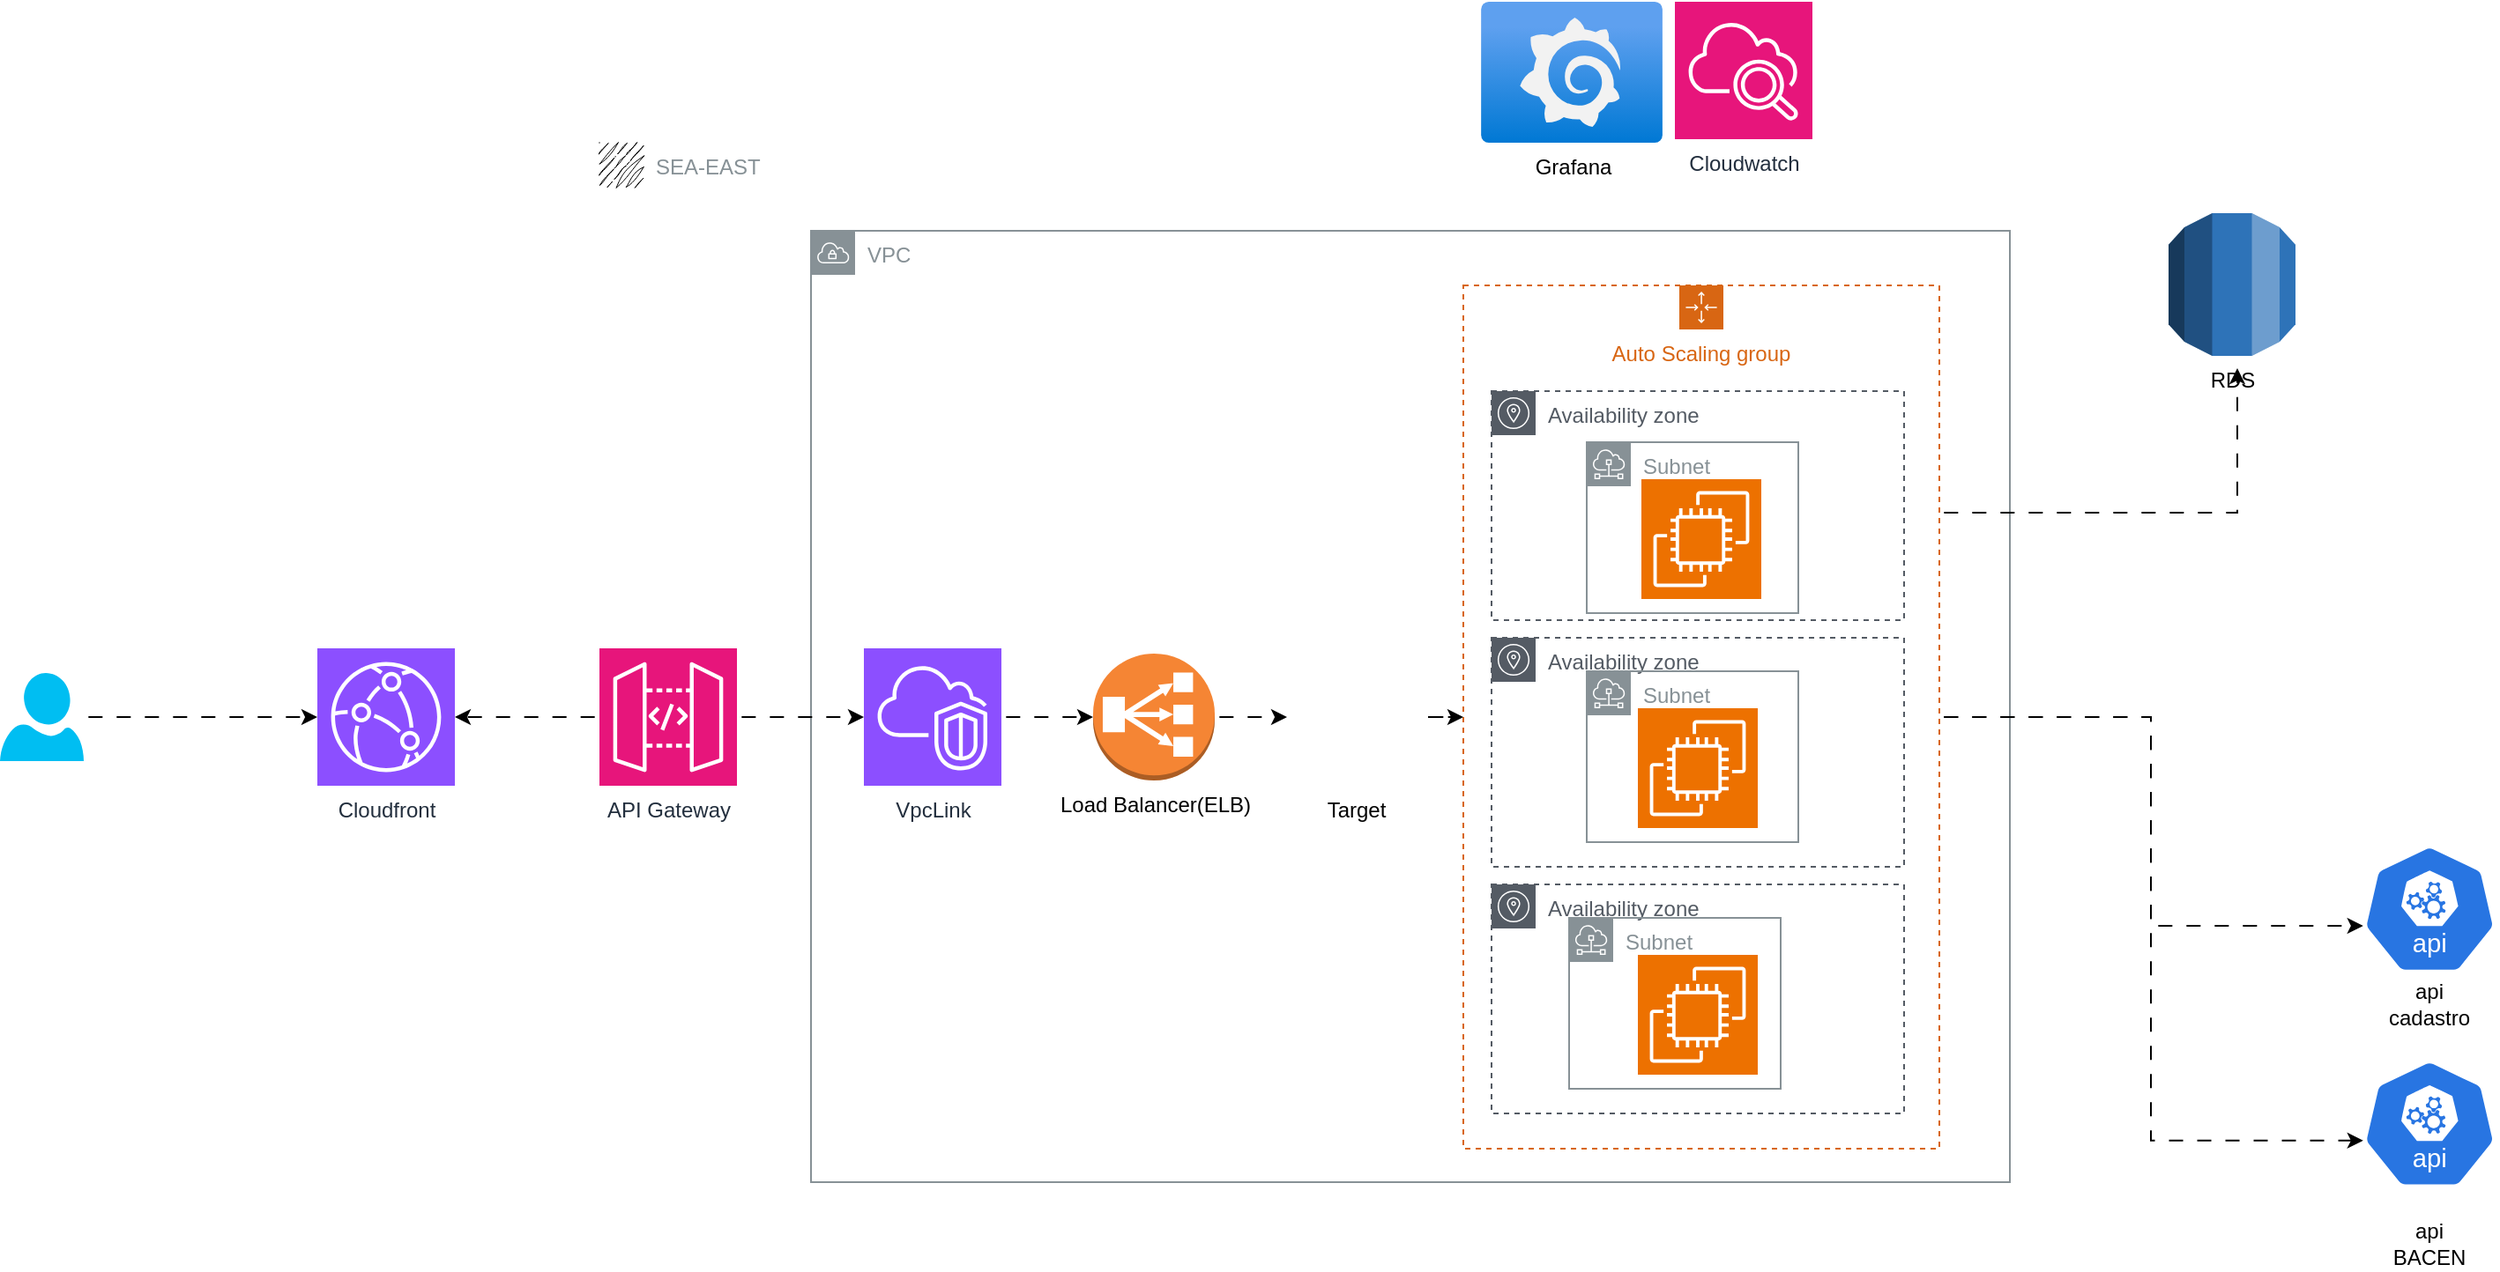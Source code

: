 <mxfile version="24.0.5" type="github">
  <diagram name="Página-1" id="ZqSxWPdNKzGgXgsesYR0">
    <mxGraphModel dx="1877" dy="1726" grid="1" gridSize="10" guides="1" tooltips="1" connect="1" arrows="1" fold="1" page="1" pageScale="1" pageWidth="827" pageHeight="1169" background="none" math="0" shadow="0">
      <root>
        <mxCell id="0" />
        <mxCell id="1" parent="0" />
        <mxCell id="M5umYSLIrLIWndcVOm8T-51" value="VPC" style="sketch=0;outlineConnect=0;gradientColor=none;html=1;whiteSpace=wrap;fontSize=12;fontStyle=0;shape=mxgraph.aws4.group;grIcon=mxgraph.aws4.group_vpc;strokeColor=#879196;fillColor=none;verticalAlign=top;align=left;spacingLeft=30;fontColor=#879196;dashed=0;" parent="1" vertex="1">
          <mxGeometry x="160" y="10" width="680" height="540" as="geometry" />
        </mxCell>
        <mxCell id="M5umYSLIrLIWndcVOm8T-52" value="SEA-EAST" style="sketch=1;outlineConnect=0;gradientColor=none;html=1;whiteSpace=wrap;fontSize=12;fontStyle=0;shape=mxgraph.aws4.group;grIcon=mxgraph.aws4.group_region;strokeColor=none;fillColor=none;verticalAlign=top;align=left;spacingLeft=30;fontColor=#879196;dashed=1;shadow=0;curveFitting=1;jiggle=2;" parent="1" vertex="1">
          <mxGeometry x="40" y="-40" width="940" height="640" as="geometry" />
        </mxCell>
        <mxCell id="M5umYSLIrLIWndcVOm8T-66" style="edgeStyle=orthogonalEdgeStyle;rounded=0;orthogonalLoop=1;jettySize=auto;html=1;entryX=0;entryY=0.5;entryDx=0;entryDy=0;comic=0;flowAnimation=1;" parent="1" source="M5umYSLIrLIWndcVOm8T-3" target="M5umYSLIrLIWndcVOm8T-65" edge="1">
          <mxGeometry relative="1" as="geometry" />
        </mxCell>
        <mxCell id="M5umYSLIrLIWndcVOm8T-3" value="&lt;div&gt;Load Balancer(ELB)&lt;/div&gt;" style="outlineConnect=0;dashed=0;verticalLabelPosition=bottom;verticalAlign=top;align=center;html=1;shape=mxgraph.aws3.classic_load_balancer;fillColor=#F58534;gradientColor=none;" parent="1" vertex="1">
          <mxGeometry x="320" y="250" width="69" height="72" as="geometry" />
        </mxCell>
        <mxCell id="M5umYSLIrLIWndcVOm8T-14" value="API Gateway" style="sketch=0;points=[[0,0,0],[0.25,0,0],[0.5,0,0],[0.75,0,0],[1,0,0],[0,1,0],[0.25,1,0],[0.5,1,0],[0.75,1,0],[1,1,0],[0,0.25,0],[0,0.5,0],[0,0.75,0],[1,0.25,0],[1,0.5,0],[1,0.75,0]];outlineConnect=0;fontColor=#232F3E;fillColor=#E7157B;strokeColor=#ffffff;dashed=0;verticalLabelPosition=bottom;verticalAlign=top;align=center;html=1;fontSize=12;fontStyle=0;aspect=fixed;shape=mxgraph.aws4.resourceIcon;resIcon=mxgraph.aws4.api_gateway;" parent="1" vertex="1">
          <mxGeometry x="40" y="247" width="78" height="78" as="geometry" />
        </mxCell>
        <mxCell id="M5umYSLIrLIWndcVOm8T-31" value="" style="aspect=fixed;sketch=0;html=1;dashed=0;whitespace=wrap;fillColor=#2875E2;strokeColor=#ffffff;points=[[0.005,0.63,0],[0.1,0.2,0],[0.9,0.2,0],[0.5,0,0],[0.995,0.63,0],[0.72,0.99,0],[0.5,1,0],[0.28,0.99,0]];shape=mxgraph.kubernetes.icon2;kubernetesLabel=1;prIcon=api" parent="1" vertex="1">
          <mxGeometry x="1040" y="358.43" width="76.2" height="73.15" as="geometry" />
        </mxCell>
        <mxCell id="M5umYSLIrLIWndcVOm8T-32" value="" style="aspect=fixed;sketch=0;html=1;dashed=0;whitespace=wrap;fillColor=#2875E2;strokeColor=#ffffff;points=[[0.005,0.63,0],[0.1,0.2,0],[0.9,0.2,0],[0.5,0,0],[0.995,0.63,0],[0.72,0.99,0],[0.5,1,0],[0.28,0.99,0]];shape=mxgraph.kubernetes.icon2;kubernetesLabel=1;prIcon=api" parent="1" vertex="1">
          <mxGeometry x="1040" y="480.34" width="76.2" height="73.15" as="geometry" />
        </mxCell>
        <mxCell id="M5umYSLIrLIWndcVOm8T-38" value="api cadastro" style="text;html=1;align=center;verticalAlign=middle;whiteSpace=wrap;rounded=0;" parent="1" vertex="1">
          <mxGeometry x="1048.1" y="433.5" width="60" height="30" as="geometry" />
        </mxCell>
        <mxCell id="M5umYSLIrLIWndcVOm8T-39" value="api BACEN" style="text;html=1;align=center;verticalAlign=middle;whiteSpace=wrap;rounded=0;" parent="1" vertex="1">
          <mxGeometry x="1048.1" y="570" width="60" height="30" as="geometry" />
        </mxCell>
        <mxCell id="M5umYSLIrLIWndcVOm8T-43" value="Auto Scaling group" style="points=[[0,0],[0.25,0],[0.5,0],[0.75,0],[1,0],[1,0.25],[1,0.5],[1,0.75],[1,1],[0.75,1],[0.5,1],[0.25,1],[0,1],[0,0.75],[0,0.5],[0,0.25]];outlineConnect=0;gradientColor=none;html=1;whiteSpace=wrap;fontSize=12;fontStyle=0;container=1;pointerEvents=0;collapsible=0;recursiveResize=0;shape=mxgraph.aws4.groupCenter;grIcon=mxgraph.aws4.group_auto_scaling_group;grStroke=1;strokeColor=#D86613;fillColor=none;verticalAlign=top;align=center;fontColor=#D86613;dashed=1;spacingTop=25;" parent="1" vertex="1">
          <mxGeometry x="530" y="41" width="270" height="490" as="geometry" />
        </mxCell>
        <mxCell id="M5umYSLIrLIWndcVOm8T-44" value="Availability zone" style="sketch=0;outlineConnect=0;gradientColor=none;html=1;whiteSpace=wrap;fontSize=12;fontStyle=0;shape=mxgraph.aws4.group;grIcon=mxgraph.aws4.group_availability_zone;strokeColor=#545B64;fillColor=none;verticalAlign=top;align=left;spacingLeft=30;fontColor=#545B64;dashed=1;" parent="M5umYSLIrLIWndcVOm8T-43" vertex="1">
          <mxGeometry x="16" y="60" width="234" height="130" as="geometry" />
        </mxCell>
        <mxCell id="M5umYSLIrLIWndcVOm8T-45" value="Availability zone" style="sketch=0;outlineConnect=0;gradientColor=none;html=1;whiteSpace=wrap;fontSize=12;fontStyle=0;shape=mxgraph.aws4.group;grIcon=mxgraph.aws4.group_availability_zone;strokeColor=#545B64;fillColor=none;verticalAlign=top;align=left;spacingLeft=30;fontColor=#545B64;dashed=1;" parent="M5umYSLIrLIWndcVOm8T-43" vertex="1">
          <mxGeometry x="16" y="200" width="234" height="130" as="geometry" />
        </mxCell>
        <mxCell id="M5umYSLIrLIWndcVOm8T-46" value="Availability zone" style="sketch=0;outlineConnect=0;gradientColor=none;html=1;whiteSpace=wrap;fontSize=12;fontStyle=0;shape=mxgraph.aws4.group;grIcon=mxgraph.aws4.group_availability_zone;strokeColor=#545B64;fillColor=none;verticalAlign=top;align=left;spacingLeft=30;fontColor=#545B64;dashed=1;" parent="M5umYSLIrLIWndcVOm8T-43" vertex="1">
          <mxGeometry x="16" y="340" width="234" height="130" as="geometry" />
        </mxCell>
        <mxCell id="M5umYSLIrLIWndcVOm8T-47" value="" style="sketch=0;points=[[0,0,0],[0.25,0,0],[0.5,0,0],[0.75,0,0],[1,0,0],[0,1,0],[0.25,1,0],[0.5,1,0],[0.75,1,0],[1,1,0],[0,0.25,0],[0,0.5,0],[0,0.75,0],[1,0.25,0],[1,0.5,0],[1,0.75,0]];outlineConnect=0;fontColor=#232F3E;fillColor=#ED7100;strokeColor=#ffffff;dashed=0;verticalLabelPosition=bottom;verticalAlign=top;align=center;html=1;fontSize=12;fontStyle=0;aspect=fixed;shape=mxgraph.aws4.resourceIcon;resIcon=mxgraph.aws4.ec2;" parent="M5umYSLIrLIWndcVOm8T-43" vertex="1">
          <mxGeometry x="101" y="110" width="68" height="68" as="geometry" />
        </mxCell>
        <mxCell id="M5umYSLIrLIWndcVOm8T-48" value="" style="sketch=0;points=[[0,0,0],[0.25,0,0],[0.5,0,0],[0.75,0,0],[1,0,0],[0,1,0],[0.25,1,0],[0.5,1,0],[0.75,1,0],[1,1,0],[0,0.25,0],[0,0.5,0],[0,0.75,0],[1,0.25,0],[1,0.5,0],[1,0.75,0]];outlineConnect=0;fontColor=#232F3E;fillColor=#ED7100;strokeColor=#ffffff;dashed=0;verticalLabelPosition=bottom;verticalAlign=top;align=center;html=1;fontSize=12;fontStyle=0;aspect=fixed;shape=mxgraph.aws4.resourceIcon;resIcon=mxgraph.aws4.ec2;" parent="M5umYSLIrLIWndcVOm8T-43" vertex="1">
          <mxGeometry x="99" y="240" width="68" height="68" as="geometry" />
        </mxCell>
        <mxCell id="M5umYSLIrLIWndcVOm8T-49" value="" style="sketch=0;points=[[0,0,0],[0.25,0,0],[0.5,0,0],[0.75,0,0],[1,0,0],[0,1,0],[0.25,1,0],[0.5,1,0],[0.75,1,0],[1,1,0],[0,0.25,0],[0,0.5,0],[0,0.75,0],[1,0.25,0],[1,0.5,0],[1,0.75,0]];outlineConnect=0;fontColor=#232F3E;fillColor=#ED7100;strokeColor=#ffffff;dashed=0;verticalLabelPosition=bottom;verticalAlign=top;align=center;html=1;fontSize=12;fontStyle=0;aspect=fixed;shape=mxgraph.aws4.resourceIcon;resIcon=mxgraph.aws4.ec2;" parent="M5umYSLIrLIWndcVOm8T-43" vertex="1">
          <mxGeometry x="99" y="380" width="68" height="68" as="geometry" />
        </mxCell>
        <mxCell id="M5umYSLIrLIWndcVOm8T-53" value="Subnet" style="sketch=0;outlineConnect=0;gradientColor=none;html=1;whiteSpace=wrap;fontSize=12;fontStyle=0;shape=mxgraph.aws4.group;grIcon=mxgraph.aws4.group_subnet;strokeColor=#879196;fillColor=none;verticalAlign=top;align=left;spacingLeft=30;fontColor=#879196;dashed=0;" parent="1" vertex="1">
          <mxGeometry x="600" y="130" width="120" height="97" as="geometry" />
        </mxCell>
        <mxCell id="M5umYSLIrLIWndcVOm8T-54" value="Subnet" style="sketch=0;outlineConnect=0;gradientColor=none;html=1;whiteSpace=wrap;fontSize=12;fontStyle=0;shape=mxgraph.aws4.group;grIcon=mxgraph.aws4.group_subnet;strokeColor=#879196;fillColor=none;verticalAlign=top;align=left;spacingLeft=30;fontColor=#879196;dashed=0;" parent="1" vertex="1">
          <mxGeometry x="600" y="260" width="120" height="97" as="geometry" />
        </mxCell>
        <mxCell id="M5umYSLIrLIWndcVOm8T-55" value="Subnet" style="sketch=0;outlineConnect=0;gradientColor=none;html=1;whiteSpace=wrap;fontSize=12;fontStyle=0;shape=mxgraph.aws4.group;grIcon=mxgraph.aws4.group_subnet;strokeColor=#879196;fillColor=none;verticalAlign=top;align=left;spacingLeft=30;fontColor=#879196;dashed=0;" parent="1" vertex="1">
          <mxGeometry x="590" y="400" width="120" height="97" as="geometry" />
        </mxCell>
        <mxCell id="M5umYSLIrLIWndcVOm8T-56" value="Cloudwatch" style="sketch=0;points=[[0,0,0],[0.25,0,0],[0.5,0,0],[0.75,0,0],[1,0,0],[0,1,0],[0.25,1,0],[0.5,1,0],[0.75,1,0],[1,1,0],[0,0.25,0],[0,0.5,0],[0,0.75,0],[1,0.25,0],[1,0.5,0],[1,0.75,0]];points=[[0,0,0],[0.25,0,0],[0.5,0,0],[0.75,0,0],[1,0,0],[0,1,0],[0.25,1,0],[0.5,1,0],[0.75,1,0],[1,1,0],[0,0.25,0],[0,0.5,0],[0,0.75,0],[1,0.25,0],[1,0.5,0],[1,0.75,0]];outlineConnect=0;fontColor=#232F3E;fillColor=#E7157B;strokeColor=#ffffff;dashed=0;verticalLabelPosition=bottom;verticalAlign=top;align=center;html=1;fontSize=12;fontStyle=0;aspect=fixed;shape=mxgraph.aws4.resourceIcon;resIcon=mxgraph.aws4.cloudwatch_2;" parent="1" vertex="1">
          <mxGeometry x="650" y="-120" width="78" height="78" as="geometry" />
        </mxCell>
        <mxCell id="M5umYSLIrLIWndcVOm8T-59" style="edgeStyle=orthogonalEdgeStyle;rounded=0;orthogonalLoop=1;jettySize=auto;html=1;entryX=0.5;entryY=1;entryDx=0;entryDy=0;entryPerimeter=0;comic=0;flowAnimation=1;" parent="1" source="M5umYSLIrLIWndcVOm8T-43" edge="1">
          <mxGeometry relative="1" as="geometry">
            <Array as="points">
              <mxPoint x="969" y="170" />
            </Array>
            <mxPoint x="969" y="88" as="targetPoint" />
          </mxGeometry>
        </mxCell>
        <mxCell id="M5umYSLIrLIWndcVOm8T-60" style="edgeStyle=orthogonalEdgeStyle;rounded=0;orthogonalLoop=1;jettySize=auto;html=1;entryX=0.005;entryY=0.63;entryDx=0;entryDy=0;entryPerimeter=0;comic=0;flowAnimation=1;" parent="1" source="M5umYSLIrLIWndcVOm8T-43" target="M5umYSLIrLIWndcVOm8T-31" edge="1">
          <mxGeometry relative="1" as="geometry" />
        </mxCell>
        <mxCell id="M5umYSLIrLIWndcVOm8T-61" style="edgeStyle=orthogonalEdgeStyle;rounded=0;orthogonalLoop=1;jettySize=auto;html=1;entryX=0.005;entryY=0.63;entryDx=0;entryDy=0;entryPerimeter=0;comic=0;flowAnimation=1;" parent="1" source="M5umYSLIrLIWndcVOm8T-43" target="M5umYSLIrLIWndcVOm8T-32" edge="1">
          <mxGeometry relative="1" as="geometry" />
        </mxCell>
        <mxCell id="M5umYSLIrLIWndcVOm8T-64" style="edgeStyle=orthogonalEdgeStyle;rounded=0;orthogonalLoop=1;jettySize=auto;html=1;comic=0;flowAnimation=1;" parent="1" source="M5umYSLIrLIWndcVOm8T-62" target="M5umYSLIrLIWndcVOm8T-3" edge="1">
          <mxGeometry relative="1" as="geometry" />
        </mxCell>
        <mxCell id="M5umYSLIrLIWndcVOm8T-62" value="VpcLink" style="sketch=0;points=[[0,0,0],[0.25,0,0],[0.5,0,0],[0.75,0,0],[1,0,0],[0,1,0],[0.25,1,0],[0.5,1,0],[0.75,1,0],[1,1,0],[0,0.25,0],[0,0.5,0],[0,0.75,0],[1,0.25,0],[1,0.5,0],[1,0.75,0]];outlineConnect=0;fontColor=#232F3E;fillColor=#8C4FFF;strokeColor=#ffffff;dashed=0;verticalLabelPosition=bottom;verticalAlign=top;align=center;html=1;fontSize=12;fontStyle=0;aspect=fixed;shape=mxgraph.aws4.resourceIcon;resIcon=mxgraph.aws4.vpc;" parent="1" vertex="1">
          <mxGeometry x="190" y="247" width="78" height="78" as="geometry" />
        </mxCell>
        <mxCell id="M5umYSLIrLIWndcVOm8T-63" style="edgeStyle=orthogonalEdgeStyle;rounded=0;orthogonalLoop=1;jettySize=auto;html=1;entryX=0;entryY=0.5;entryDx=0;entryDy=0;entryPerimeter=0;comic=0;flowAnimation=1;" parent="1" source="M5umYSLIrLIWndcVOm8T-14" target="M5umYSLIrLIWndcVOm8T-62" edge="1">
          <mxGeometry relative="1" as="geometry" />
        </mxCell>
        <mxCell id="M5umYSLIrLIWndcVOm8T-67" style="edgeStyle=orthogonalEdgeStyle;rounded=0;orthogonalLoop=1;jettySize=auto;html=1;entryX=0;entryY=0.5;entryDx=0;entryDy=0;comic=0;flowAnimation=1;" parent="1" source="M5umYSLIrLIWndcVOm8T-65" target="M5umYSLIrLIWndcVOm8T-43" edge="1">
          <mxGeometry relative="1" as="geometry" />
        </mxCell>
        <mxCell id="M5umYSLIrLIWndcVOm8T-65" value="Target" style="shape=image;html=1;verticalAlign=top;verticalLabelPosition=bottom;labelBackgroundColor=#ffffff;imageAspect=0;aspect=fixed;image=https://cdn1.iconfinder.com/data/icons/unicons-line-vol-4/24/layer-group-128.png" parent="1" vertex="1">
          <mxGeometry x="430" y="247" width="78" height="78" as="geometry" />
        </mxCell>
        <mxCell id="-feVv4b1pHdmvESaFHMi-1" value="RDS" style="outlineConnect=0;dashed=0;verticalLabelPosition=bottom;verticalAlign=top;align=center;html=1;shape=mxgraph.aws3.rds;fillColor=#2E73B8;gradientColor=none;" parent="1" vertex="1">
          <mxGeometry x="930" width="72" height="81" as="geometry" />
        </mxCell>
        <mxCell id="-feVv4b1pHdmvESaFHMi-2" value="Cloudfront" style="sketch=0;points=[[0,0,0],[0.25,0,0],[0.5,0,0],[0.75,0,0],[1,0,0],[0,1,0],[0.25,1,0],[0.5,1,0],[0.75,1,0],[1,1,0],[0,0.25,0],[0,0.5,0],[0,0.75,0],[1,0.25,0],[1,0.5,0],[1,0.75,0]];outlineConnect=0;fontColor=#232F3E;fillColor=#8C4FFF;strokeColor=#ffffff;dashed=0;verticalLabelPosition=bottom;verticalAlign=top;align=center;html=1;fontSize=12;fontStyle=0;aspect=fixed;shape=mxgraph.aws4.resourceIcon;resIcon=mxgraph.aws4.cloudfront;" parent="1" vertex="1">
          <mxGeometry x="-120" y="247" width="78" height="78" as="geometry" />
        </mxCell>
        <mxCell id="-feVv4b1pHdmvESaFHMi-3" style="edgeStyle=orthogonalEdgeStyle;rounded=0;orthogonalLoop=1;jettySize=auto;html=1;entryX=1;entryY=0.5;entryDx=0;entryDy=0;entryPerimeter=0;comic=0;flowAnimation=1;" parent="1" source="M5umYSLIrLIWndcVOm8T-14" target="-feVv4b1pHdmvESaFHMi-2" edge="1">
          <mxGeometry relative="1" as="geometry" />
        </mxCell>
        <mxCell id="-feVv4b1pHdmvESaFHMi-4" value="" style="verticalLabelPosition=bottom;html=1;verticalAlign=top;align=center;strokeColor=none;fillColor=#00BEF2;shape=mxgraph.azure.user;" parent="1" vertex="1">
          <mxGeometry x="-300" y="261" width="47.5" height="50" as="geometry" />
        </mxCell>
        <mxCell id="-feVv4b1pHdmvESaFHMi-5" style="edgeStyle=orthogonalEdgeStyle;rounded=0;orthogonalLoop=1;jettySize=auto;html=1;entryX=0;entryY=0.5;entryDx=0;entryDy=0;entryPerimeter=0;comic=0;flowAnimation=1;" parent="1" source="-feVv4b1pHdmvESaFHMi-4" target="-feVv4b1pHdmvESaFHMi-2" edge="1">
          <mxGeometry relative="1" as="geometry" />
        </mxCell>
        <mxCell id="-feVv4b1pHdmvESaFHMi-6" value="Grafana" style="image;aspect=fixed;html=1;points=[];align=center;fontSize=12;image=img/lib/azure2/other/Grafana.svg;" parent="1" vertex="1">
          <mxGeometry x="540" y="-120" width="103.03" height="80" as="geometry" />
        </mxCell>
      </root>
    </mxGraphModel>
  </diagram>
</mxfile>
